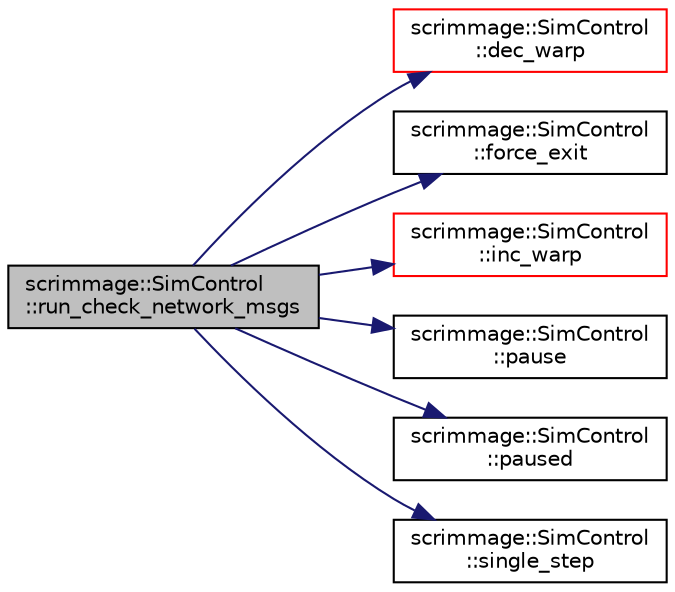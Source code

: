 digraph "scrimmage::SimControl::run_check_network_msgs"
{
 // LATEX_PDF_SIZE
  edge [fontname="Helvetica",fontsize="10",labelfontname="Helvetica",labelfontsize="10"];
  node [fontname="Helvetica",fontsize="10",shape=record];
  rankdir="LR";
  Node1 [label="scrimmage::SimControl\l::run_check_network_msgs",height=0.2,width=0.4,color="black", fillcolor="grey75", style="filled", fontcolor="black",tooltip=" "];
  Node1 -> Node2 [color="midnightblue",fontsize="10",style="solid",fontname="Helvetica"];
  Node2 [label="scrimmage::SimControl\l::dec_warp",height=0.2,width=0.4,color="red", fillcolor="white", style="filled",URL="$classscrimmage_1_1SimControl.html#ad345861e90e7bb1206a669786ad92133",tooltip=" "];
  Node1 -> Node5 [color="midnightblue",fontsize="10",style="solid",fontname="Helvetica"];
  Node5 [label="scrimmage::SimControl\l::force_exit",height=0.2,width=0.4,color="black", fillcolor="white", style="filled",URL="$classscrimmage_1_1SimControl.html#a40927589255808dc98d6da45f45431ec",tooltip="Force a threaded simulation to exit."];
  Node1 -> Node6 [color="midnightblue",fontsize="10",style="solid",fontname="Helvetica"];
  Node6 [label="scrimmage::SimControl\l::inc_warp",height=0.2,width=0.4,color="red", fillcolor="white", style="filled",URL="$classscrimmage_1_1SimControl.html#a047ad42c8381ae19fb9b709c7cd94f67",tooltip=" "];
  Node1 -> Node8 [color="midnightblue",fontsize="10",style="solid",fontname="Helvetica"];
  Node8 [label="scrimmage::SimControl\l::pause",height=0.2,width=0.4,color="black", fillcolor="white", style="filled",URL="$classscrimmage_1_1SimControl.html#a94bc3fc4d66ec8deef92ba821036acda",tooltip="Pause (true) or unpause (false) the simulation."];
  Node1 -> Node9 [color="midnightblue",fontsize="10",style="solid",fontname="Helvetica"];
  Node9 [label="scrimmage::SimControl\l::paused",height=0.2,width=0.4,color="black", fillcolor="white", style="filled",URL="$classscrimmage_1_1SimControl.html#a540317d6faa8db11eb69d858aafd0bbe",tooltip="Get the paused (true) or unpaused (false) state of the simulation."];
  Node1 -> Node10 [color="midnightblue",fontsize="10",style="solid",fontname="Helvetica"];
  Node10 [label="scrimmage::SimControl\l::single_step",height=0.2,width=0.4,color="black", fillcolor="white", style="filled",URL="$classscrimmage_1_1SimControl.html#a37204938bd08e3e2ee1196d04bbdead0",tooltip=" "];
}
